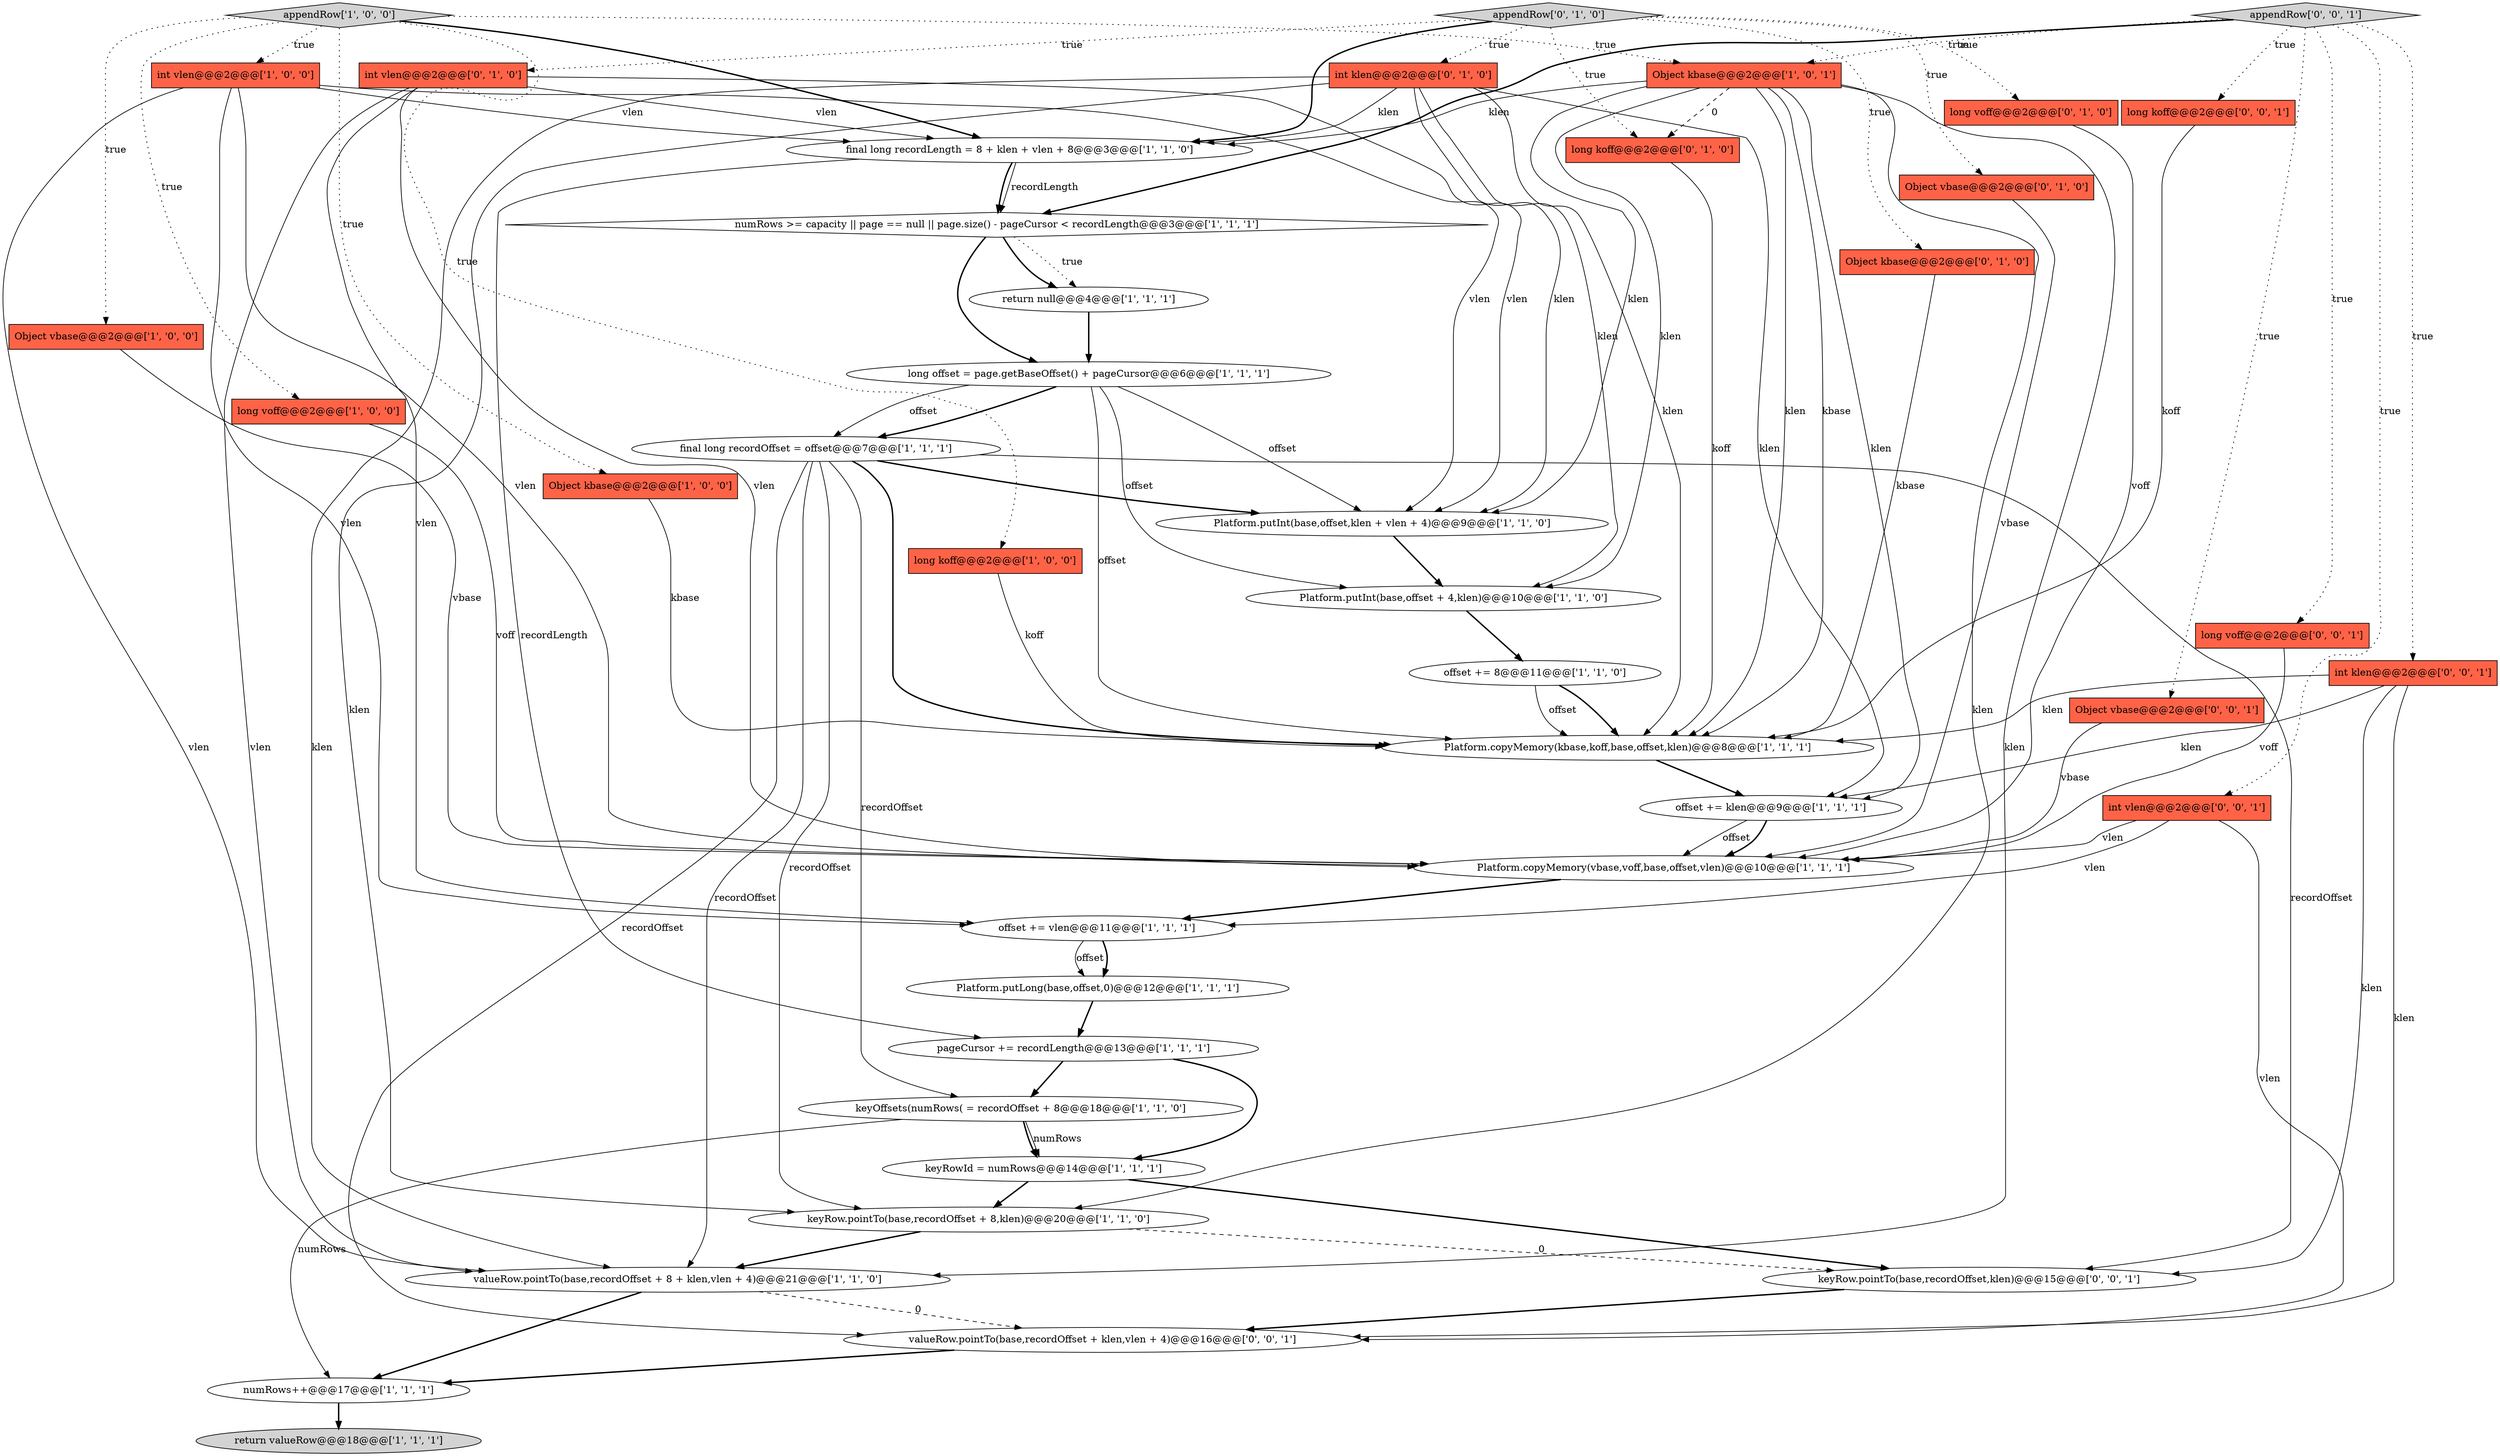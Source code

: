 digraph {
24 [style = filled, label = "Object kbase@@@2@@@['1', '0', '1']", fillcolor = tomato, shape = box image = "AAA0AAABBB1BBB"];
21 [style = filled, label = "keyRow.pointTo(base,recordOffset + 8,klen)@@@20@@@['1', '1', '0']", fillcolor = white, shape = ellipse image = "AAA0AAABBB1BBB"];
31 [style = filled, label = "long voff@@@2@@@['0', '1', '0']", fillcolor = tomato, shape = box image = "AAA0AAABBB2BBB"];
20 [style = filled, label = "keyRowId = numRows@@@14@@@['1', '1', '1']", fillcolor = white, shape = ellipse image = "AAA0AAABBB1BBB"];
16 [style = filled, label = "Object vbase@@@2@@@['1', '0', '0']", fillcolor = tomato, shape = box image = "AAA0AAABBB1BBB"];
0 [style = filled, label = "numRows >= capacity || page == null || page.size() - pageCursor < recordLength@@@3@@@['1', '1', '1']", fillcolor = white, shape = diamond image = "AAA0AAABBB1BBB"];
8 [style = filled, label = "final long recordLength = 8 + klen + vlen + 8@@@3@@@['1', '1', '0']", fillcolor = white, shape = ellipse image = "AAA0AAABBB1BBB"];
22 [style = filled, label = "long voff@@@2@@@['1', '0', '0']", fillcolor = tomato, shape = box image = "AAA0AAABBB1BBB"];
2 [style = filled, label = "int vlen@@@2@@@['1', '0', '0']", fillcolor = tomato, shape = box image = "AAA0AAABBB1BBB"];
33 [style = filled, label = "appendRow['0', '1', '0']", fillcolor = lightgray, shape = diamond image = "AAA0AAABBB2BBB"];
18 [style = filled, label = "appendRow['1', '0', '0']", fillcolor = lightgray, shape = diamond image = "AAA0AAABBB1BBB"];
32 [style = filled, label = "long koff@@@2@@@['0', '1', '0']", fillcolor = tomato, shape = box image = "AAA1AAABBB2BBB"];
1 [style = filled, label = "return null@@@4@@@['1', '1', '1']", fillcolor = white, shape = ellipse image = "AAA0AAABBB1BBB"];
7 [style = filled, label = "return valueRow@@@18@@@['1', '1', '1']", fillcolor = lightgray, shape = ellipse image = "AAA0AAABBB1BBB"];
41 [style = filled, label = "appendRow['0', '0', '1']", fillcolor = lightgray, shape = diamond image = "AAA0AAABBB3BBB"];
9 [style = filled, label = "Platform.putInt(base,offset + 4,klen)@@@10@@@['1', '1', '0']", fillcolor = white, shape = ellipse image = "AAA0AAABBB1BBB"];
15 [style = filled, label = "Object kbase@@@2@@@['1', '0', '0']", fillcolor = tomato, shape = box image = "AAA0AAABBB1BBB"];
11 [style = filled, label = "offset += klen@@@9@@@['1', '1', '1']", fillcolor = white, shape = ellipse image = "AAA0AAABBB1BBB"];
23 [style = filled, label = "keyOffsets(numRows( = recordOffset + 8@@@18@@@['1', '1', '0']", fillcolor = white, shape = ellipse image = "AAA0AAABBB1BBB"];
19 [style = filled, label = "long offset = page.getBaseOffset() + pageCursor@@@6@@@['1', '1', '1']", fillcolor = white, shape = ellipse image = "AAA0AAABBB1BBB"];
17 [style = filled, label = "long koff@@@2@@@['1', '0', '0']", fillcolor = tomato, shape = box image = "AAA0AAABBB1BBB"];
26 [style = filled, label = "Platform.putInt(base,offset,klen + vlen + 4)@@@9@@@['1', '1', '0']", fillcolor = white, shape = ellipse image = "AAA0AAABBB1BBB"];
3 [style = filled, label = "pageCursor += recordLength@@@13@@@['1', '1', '1']", fillcolor = white, shape = ellipse image = "AAA0AAABBB1BBB"];
30 [style = filled, label = "Object vbase@@@2@@@['0', '1', '0']", fillcolor = tomato, shape = box image = "AAA0AAABBB2BBB"];
36 [style = filled, label = "long voff@@@2@@@['0', '0', '1']", fillcolor = tomato, shape = box image = "AAA0AAABBB3BBB"];
5 [style = filled, label = "Platform.putLong(base,offset,0)@@@12@@@['1', '1', '1']", fillcolor = white, shape = ellipse image = "AAA0AAABBB1BBB"];
38 [style = filled, label = "int klen@@@2@@@['0', '0', '1']", fillcolor = tomato, shape = box image = "AAA0AAABBB3BBB"];
35 [style = filled, label = "int vlen@@@2@@@['0', '0', '1']", fillcolor = tomato, shape = box image = "AAA0AAABBB3BBB"];
6 [style = filled, label = "numRows++@@@17@@@['1', '1', '1']", fillcolor = white, shape = ellipse image = "AAA0AAABBB1BBB"];
37 [style = filled, label = "keyRow.pointTo(base,recordOffset,klen)@@@15@@@['0', '0', '1']", fillcolor = white, shape = ellipse image = "AAA0AAABBB3BBB"];
25 [style = filled, label = "valueRow.pointTo(base,recordOffset + 8 + klen,vlen + 4)@@@21@@@['1', '1', '0']", fillcolor = white, shape = ellipse image = "AAA0AAABBB1BBB"];
13 [style = filled, label = "final long recordOffset = offset@@@7@@@['1', '1', '1']", fillcolor = white, shape = ellipse image = "AAA0AAABBB1BBB"];
34 [style = filled, label = "long koff@@@2@@@['0', '0', '1']", fillcolor = tomato, shape = box image = "AAA0AAABBB3BBB"];
39 [style = filled, label = "Object vbase@@@2@@@['0', '0', '1']", fillcolor = tomato, shape = box image = "AAA0AAABBB3BBB"];
14 [style = filled, label = "offset += 8@@@11@@@['1', '1', '0']", fillcolor = white, shape = ellipse image = "AAA0AAABBB1BBB"];
28 [style = filled, label = "int klen@@@2@@@['0', '1', '0']", fillcolor = tomato, shape = box image = "AAA0AAABBB2BBB"];
4 [style = filled, label = "Platform.copyMemory(vbase,voff,base,offset,vlen)@@@10@@@['1', '1', '1']", fillcolor = white, shape = ellipse image = "AAA0AAABBB1BBB"];
29 [style = filled, label = "int vlen@@@2@@@['0', '1', '0']", fillcolor = tomato, shape = box image = "AAA0AAABBB2BBB"];
40 [style = filled, label = "valueRow.pointTo(base,recordOffset + klen,vlen + 4)@@@16@@@['0', '0', '1']", fillcolor = white, shape = ellipse image = "AAA0AAABBB3BBB"];
10 [style = filled, label = "Platform.copyMemory(kbase,koff,base,offset,klen)@@@8@@@['1', '1', '1']", fillcolor = white, shape = ellipse image = "AAA0AAABBB1BBB"];
27 [style = filled, label = "Object kbase@@@2@@@['0', '1', '0']", fillcolor = tomato, shape = box image = "AAA0AAABBB2BBB"];
12 [style = filled, label = "offset += vlen@@@11@@@['1', '1', '1']", fillcolor = white, shape = ellipse image = "AAA0AAABBB1BBB"];
13->40 [style = solid, label="recordOffset"];
5->3 [style = bold, label=""];
41->0 [style = bold, label=""];
40->6 [style = bold, label=""];
12->5 [style = bold, label=""];
8->0 [style = solid, label="recordLength"];
33->28 [style = dotted, label="true"];
18->15 [style = dotted, label="true"];
26->9 [style = bold, label=""];
21->37 [style = dashed, label="0"];
28->21 [style = solid, label="klen"];
25->6 [style = bold, label=""];
2->25 [style = solid, label="vlen"];
41->38 [style = dotted, label="true"];
38->37 [style = solid, label="klen"];
41->36 [style = dotted, label="true"];
8->0 [style = bold, label=""];
24->10 [style = solid, label="klen"];
2->26 [style = solid, label="vlen"];
28->11 [style = solid, label="klen"];
13->21 [style = solid, label="recordOffset"];
8->3 [style = solid, label="recordLength"];
22->4 [style = solid, label="voff"];
24->10 [style = solid, label="kbase"];
24->9 [style = solid, label="klen"];
23->6 [style = solid, label="numRows"];
38->40 [style = solid, label="klen"];
2->4 [style = solid, label="vlen"];
20->37 [style = bold, label=""];
9->14 [style = bold, label=""];
29->25 [style = solid, label="vlen"];
35->4 [style = solid, label="vlen"];
16->4 [style = solid, label="vbase"];
23->20 [style = solid, label="numRows"];
33->27 [style = dotted, label="true"];
10->11 [style = bold, label=""];
34->10 [style = solid, label="koff"];
24->11 [style = solid, label="klen"];
19->26 [style = solid, label="offset"];
38->10 [style = solid, label="klen"];
18->16 [style = dotted, label="true"];
0->19 [style = bold, label=""];
33->32 [style = dotted, label="true"];
29->8 [style = solid, label="vlen"];
14->10 [style = bold, label=""];
41->24 [style = dotted, label="true"];
25->40 [style = dashed, label="0"];
21->25 [style = bold, label=""];
31->4 [style = solid, label="voff"];
24->32 [style = dashed, label="0"];
17->10 [style = solid, label="koff"];
11->4 [style = solid, label="offset"];
3->23 [style = bold, label=""];
19->13 [style = solid, label="offset"];
19->13 [style = bold, label=""];
13->23 [style = solid, label="recordOffset"];
19->9 [style = solid, label="offset"];
38->11 [style = solid, label="klen"];
24->21 [style = solid, label="klen"];
30->4 [style = solid, label="vbase"];
18->17 [style = dotted, label="true"];
1->19 [style = bold, label=""];
6->7 [style = bold, label=""];
33->8 [style = bold, label=""];
35->12 [style = solid, label="vlen"];
35->40 [style = solid, label="vlen"];
24->25 [style = solid, label="klen"];
33->31 [style = dotted, label="true"];
13->10 [style = bold, label=""];
23->20 [style = bold, label=""];
2->8 [style = solid, label="vlen"];
29->12 [style = solid, label="vlen"];
41->35 [style = dotted, label="true"];
11->4 [style = bold, label=""];
18->24 [style = dotted, label="true"];
27->10 [style = solid, label="kbase"];
24->8 [style = solid, label="klen"];
28->9 [style = solid, label="klen"];
28->10 [style = solid, label="klen"];
41->34 [style = dotted, label="true"];
29->26 [style = solid, label="vlen"];
13->26 [style = bold, label=""];
0->1 [style = bold, label=""];
15->10 [style = solid, label="kbase"];
33->29 [style = dotted, label="true"];
36->4 [style = solid, label="voff"];
4->12 [style = bold, label=""];
18->8 [style = bold, label=""];
18->2 [style = dotted, label="true"];
0->1 [style = dotted, label="true"];
18->22 [style = dotted, label="true"];
29->4 [style = solid, label="vlen"];
28->26 [style = solid, label="klen"];
32->10 [style = solid, label="koff"];
14->10 [style = solid, label="offset"];
28->25 [style = solid, label="klen"];
41->39 [style = dotted, label="true"];
2->12 [style = solid, label="vlen"];
33->30 [style = dotted, label="true"];
19->10 [style = solid, label="offset"];
20->21 [style = bold, label=""];
3->20 [style = bold, label=""];
12->5 [style = solid, label="offset"];
39->4 [style = solid, label="vbase"];
13->37 [style = solid, label="recordOffset"];
24->26 [style = solid, label="klen"];
13->25 [style = solid, label="recordOffset"];
28->8 [style = solid, label="klen"];
37->40 [style = bold, label=""];
}
